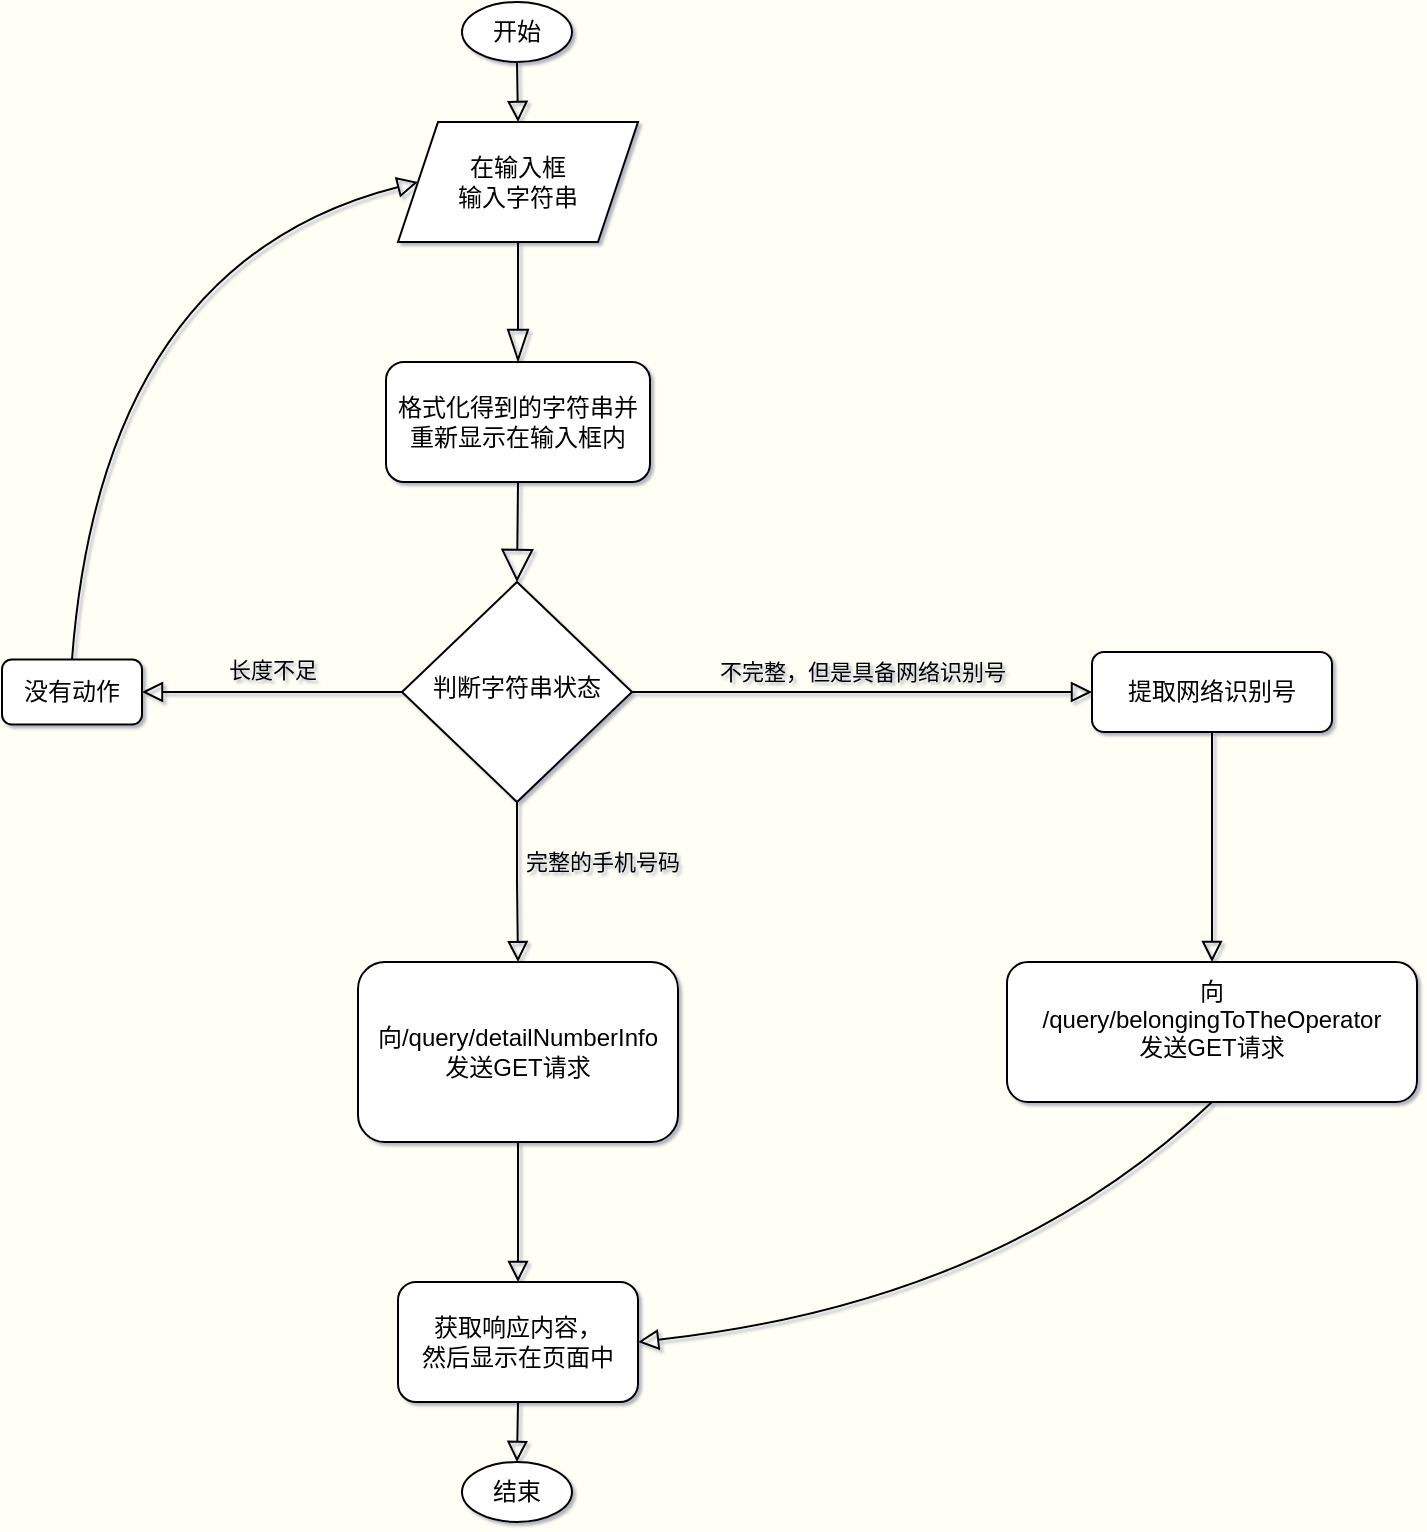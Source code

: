 <mxfile version="21.2.8" type="device">
  <diagram id="C5RBs43oDa-KdzZeNtuy" name="Page-1">
    <mxGraphModel dx="1488" dy="745" grid="1" gridSize="10" guides="1" tooltips="1" connect="1" arrows="1" fold="1" page="1" pageScale="1" pageWidth="827" pageHeight="1169" background="#fffff5" math="0" shadow="1">
      <root>
        <mxCell id="WIyWlLk6GJQsqaUBKTNV-0" />
        <mxCell id="WIyWlLk6GJQsqaUBKTNV-1" parent="WIyWlLk6GJQsqaUBKTNV-0" />
        <mxCell id="WIyWlLk6GJQsqaUBKTNV-4" value="完整的手机号码" style="rounded=0;html=1;jettySize=auto;orthogonalLoop=1;fontSize=11;endArrow=block;endFill=0;endSize=8;strokeWidth=1;shadow=0;labelBackgroundColor=none;edgeStyle=orthogonalEdgeStyle;entryX=0.5;entryY=0;entryDx=0;entryDy=0;" parent="WIyWlLk6GJQsqaUBKTNV-1" source="WIyWlLk6GJQsqaUBKTNV-6" target="QD-HZkgpxTLvtGoNFFKM-11" edge="1">
          <mxGeometry x="-0.255" y="42" relative="1" as="geometry">
            <mxPoint as="offset" />
            <mxPoint x="270" y="610" as="targetPoint" />
          </mxGeometry>
        </mxCell>
        <mxCell id="WIyWlLk6GJQsqaUBKTNV-5" value="不完整，但是具备网络识别号" style="edgeStyle=orthogonalEdgeStyle;rounded=0;html=1;jettySize=auto;orthogonalLoop=1;fontSize=11;endArrow=block;endFill=0;endSize=8;strokeWidth=1;shadow=0;labelBackgroundColor=none;" parent="WIyWlLk6GJQsqaUBKTNV-1" source="WIyWlLk6GJQsqaUBKTNV-6" target="WIyWlLk6GJQsqaUBKTNV-7" edge="1">
          <mxGeometry y="10" relative="1" as="geometry">
            <mxPoint as="offset" />
          </mxGeometry>
        </mxCell>
        <mxCell id="WIyWlLk6GJQsqaUBKTNV-6" value="判断字符串状态" style="rhombus;whiteSpace=wrap;html=1;shadow=0;fontFamily=Helvetica;fontSize=12;align=center;strokeWidth=1;spacing=6;spacingTop=-4;" parent="WIyWlLk6GJQsqaUBKTNV-1" vertex="1">
          <mxGeometry x="290" y="380" width="115" height="110" as="geometry" />
        </mxCell>
        <mxCell id="QD-HZkgpxTLvtGoNFFKM-13" style="edgeStyle=none;curved=1;rounded=0;orthogonalLoop=1;jettySize=auto;html=1;exitX=0.5;exitY=1;exitDx=0;exitDy=0;entryX=0.5;entryY=0;entryDx=0;entryDy=0;endArrow=block;startSize=14;endSize=8;sourcePerimeterSpacing=8;targetPerimeterSpacing=8;labelBackgroundColor=none;endFill=0;strokeWidth=1;shadow=0;" parent="WIyWlLk6GJQsqaUBKTNV-1" source="WIyWlLk6GJQsqaUBKTNV-7" target="QD-HZkgpxTLvtGoNFFKM-12" edge="1">
          <mxGeometry relative="1" as="geometry" />
        </mxCell>
        <mxCell id="WIyWlLk6GJQsqaUBKTNV-7" value="提取网络识别号" style="rounded=1;whiteSpace=wrap;html=1;fontSize=12;glass=0;strokeWidth=1;shadow=0;" parent="WIyWlLk6GJQsqaUBKTNV-1" vertex="1">
          <mxGeometry x="635" y="415" width="120" height="40" as="geometry" />
        </mxCell>
        <mxCell id="QD-HZkgpxTLvtGoNFFKM-9" style="edgeStyle=none;curved=1;rounded=0;orthogonalLoop=1;jettySize=auto;html=1;exitX=0.5;exitY=1;exitDx=0;exitDy=0;entryX=0.5;entryY=0;entryDx=0;entryDy=0;endArrow=block;startSize=14;endSize=14;sourcePerimeterSpacing=8;targetPerimeterSpacing=8;endFill=0;" parent="WIyWlLk6GJQsqaUBKTNV-1" source="QD-HZkgpxTLvtGoNFFKM-0" target="WIyWlLk6GJQsqaUBKTNV-6" edge="1">
          <mxGeometry relative="1" as="geometry" />
        </mxCell>
        <mxCell id="QD-HZkgpxTLvtGoNFFKM-0" value="格式化得到的字符串并重新显示在输入框内" style="rounded=1;whiteSpace=wrap;html=1;" parent="WIyWlLk6GJQsqaUBKTNV-1" vertex="1">
          <mxGeometry x="282" y="270" width="132" height="60" as="geometry" />
        </mxCell>
        <mxCell id="QD-HZkgpxTLvtGoNFFKM-8" value="长度不足" style="edgeStyle=orthogonalEdgeStyle;rounded=0;html=1;jettySize=auto;orthogonalLoop=1;fontSize=11;endArrow=block;endFill=0;endSize=8;strokeWidth=1;shadow=0;labelBackgroundColor=none;exitX=0;exitY=0.5;exitDx=0;exitDy=0;spacing=0;spacingTop=8;entryX=1;entryY=0.5;entryDx=0;entryDy=0;" parent="WIyWlLk6GJQsqaUBKTNV-1" source="WIyWlLk6GJQsqaUBKTNV-6" target="QD-HZkgpxTLvtGoNFFKM-21" edge="1">
          <mxGeometry y="-15" relative="1" as="geometry">
            <mxPoint as="offset" />
            <mxPoint x="180" y="500" as="sourcePoint" />
            <mxPoint x="130" y="435" as="targetPoint" />
          </mxGeometry>
        </mxCell>
        <mxCell id="QD-HZkgpxTLvtGoNFFKM-16" style="edgeStyle=none;curved=1;rounded=0;orthogonalLoop=1;jettySize=auto;html=1;exitX=0.5;exitY=1;exitDx=0;exitDy=0;entryX=0.5;entryY=0;entryDx=0;entryDy=0;endArrow=block;startSize=14;endSize=8;sourcePerimeterSpacing=8;targetPerimeterSpacing=8;labelBackgroundColor=none;endFill=0;strokeWidth=1;shadow=0;" parent="WIyWlLk6GJQsqaUBKTNV-1" source="QD-HZkgpxTLvtGoNFFKM-11" target="QD-HZkgpxTLvtGoNFFKM-15" edge="1">
          <mxGeometry relative="1" as="geometry" />
        </mxCell>
        <mxCell id="QD-HZkgpxTLvtGoNFFKM-11" value="向/query/detailNumberInfo&#xa;发送GET请求" style="rounded=1;whiteSpace=wrap;" parent="WIyWlLk6GJQsqaUBKTNV-1" vertex="1">
          <mxGeometry x="268" y="570" width="160" height="90" as="geometry" />
        </mxCell>
        <mxCell id="QD-HZkgpxTLvtGoNFFKM-17" style="edgeStyle=none;curved=1;rounded=0;orthogonalLoop=1;jettySize=auto;html=1;exitX=0.5;exitY=1;exitDx=0;exitDy=0;entryX=1;entryY=0.5;entryDx=0;entryDy=0;endArrow=block;startSize=14;endSize=8;sourcePerimeterSpacing=8;targetPerimeterSpacing=8;labelBackgroundColor=none;endFill=0;strokeWidth=1;shadow=0;" parent="WIyWlLk6GJQsqaUBKTNV-1" source="QD-HZkgpxTLvtGoNFFKM-12" target="QD-HZkgpxTLvtGoNFFKM-15" edge="1">
          <mxGeometry relative="1" as="geometry">
            <Array as="points">
              <mxPoint x="590" y="740" />
            </Array>
          </mxGeometry>
        </mxCell>
        <mxCell id="QD-HZkgpxTLvtGoNFFKM-12" value="向&#xa;/query/belongingToTheOperator&#xa;发送GET请求&#xa;" style="rounded=1;" parent="WIyWlLk6GJQsqaUBKTNV-1" vertex="1">
          <mxGeometry x="592.5" y="570" width="205" height="70" as="geometry" />
        </mxCell>
        <mxCell id="QD-HZkgpxTLvtGoNFFKM-15" value="获取响应内容，&lt;br&gt;然后显示在页面中" style="rounded=1;whiteSpace=wrap;html=1;" parent="WIyWlLk6GJQsqaUBKTNV-1" vertex="1">
          <mxGeometry x="288" y="730" width="120" height="60" as="geometry" />
        </mxCell>
        <mxCell id="QD-HZkgpxTLvtGoNFFKM-20" style="edgeStyle=none;curved=1;rounded=0;orthogonalLoop=1;jettySize=auto;html=1;exitX=0.5;exitY=1;exitDx=0;exitDy=0;entryX=0.5;entryY=0;entryDx=0;entryDy=0;endArrow=block;startSize=14;endSize=8;sourcePerimeterSpacing=8;targetPerimeterSpacing=8;labelBackgroundColor=none;endFill=0;strokeWidth=1;shadow=0;" parent="WIyWlLk6GJQsqaUBKTNV-1" source="QD-HZkgpxTLvtGoNFFKM-18" target="QD-HZkgpxTLvtGoNFFKM-19" edge="1">
          <mxGeometry relative="1" as="geometry" />
        </mxCell>
        <mxCell id="QD-HZkgpxTLvtGoNFFKM-18" value="开始" style="ellipse;whiteSpace=wrap;html=1;" parent="WIyWlLk6GJQsqaUBKTNV-1" vertex="1">
          <mxGeometry x="320" y="90" width="55" height="30" as="geometry" />
        </mxCell>
        <mxCell id="QD-HZkgpxTLvtGoNFFKM-28" style="edgeStyle=none;curved=1;rounded=0;orthogonalLoop=1;jettySize=auto;html=1;exitX=0.5;exitY=1;exitDx=0;exitDy=0;entryX=0.5;entryY=0;entryDx=0;entryDy=0;endArrow=blockThin;startSize=14;endSize=14;sourcePerimeterSpacing=8;targetPerimeterSpacing=8;endFill=0;" parent="WIyWlLk6GJQsqaUBKTNV-1" source="QD-HZkgpxTLvtGoNFFKM-19" target="QD-HZkgpxTLvtGoNFFKM-0" edge="1">
          <mxGeometry relative="1" as="geometry" />
        </mxCell>
        <mxCell id="QD-HZkgpxTLvtGoNFFKM-19" value="在输入框&lt;br&gt;输入字符串" style="shape=parallelogram;perimeter=parallelogramPerimeter;whiteSpace=wrap;html=1;fixedSize=1;" parent="WIyWlLk6GJQsqaUBKTNV-1" vertex="1">
          <mxGeometry x="288" y="150" width="120" height="60" as="geometry" />
        </mxCell>
        <mxCell id="QD-HZkgpxTLvtGoNFFKM-22" style="edgeStyle=none;orthogonalLoop=1;jettySize=auto;html=1;exitX=0.5;exitY=0;exitDx=0;exitDy=0;entryX=0;entryY=0.5;entryDx=0;entryDy=0;endArrow=block;startSize=14;endSize=8;sourcePerimeterSpacing=8;targetPerimeterSpacing=8;labelBackgroundColor=none;endFill=0;strokeWidth=1;shadow=0;curved=1;" parent="WIyWlLk6GJQsqaUBKTNV-1" source="QD-HZkgpxTLvtGoNFFKM-21" target="QD-HZkgpxTLvtGoNFFKM-19" edge="1">
          <mxGeometry relative="1" as="geometry">
            <Array as="points">
              <mxPoint x="140" y="220" />
            </Array>
          </mxGeometry>
        </mxCell>
        <mxCell id="QD-HZkgpxTLvtGoNFFKM-21" value="没有动作" style="rounded=1;whiteSpace=wrap;html=1;" parent="WIyWlLk6GJQsqaUBKTNV-1" vertex="1">
          <mxGeometry x="90" y="418.75" width="70" height="32.5" as="geometry" />
        </mxCell>
        <mxCell id="QD-HZkgpxTLvtGoNFFKM-24" value="结束" style="ellipse;whiteSpace=wrap;html=1;" parent="WIyWlLk6GJQsqaUBKTNV-1" vertex="1">
          <mxGeometry x="320" y="820" width="55" height="30" as="geometry" />
        </mxCell>
        <mxCell id="QD-HZkgpxTLvtGoNFFKM-25" style="edgeStyle=none;curved=1;rounded=0;orthogonalLoop=1;jettySize=auto;html=1;exitX=0.5;exitY=1;exitDx=0;exitDy=0;entryX=0.5;entryY=0;entryDx=0;entryDy=0;endArrow=block;startSize=14;endSize=8;sourcePerimeterSpacing=8;targetPerimeterSpacing=8;labelBackgroundColor=none;endFill=0;strokeWidth=1;shadow=0;" parent="WIyWlLk6GJQsqaUBKTNV-1" source="QD-HZkgpxTLvtGoNFFKM-15" target="QD-HZkgpxTLvtGoNFFKM-24" edge="1">
          <mxGeometry relative="1" as="geometry">
            <mxPoint x="450" y="870" as="sourcePoint" />
            <mxPoint x="450" y="900" as="targetPoint" />
          </mxGeometry>
        </mxCell>
      </root>
    </mxGraphModel>
  </diagram>
</mxfile>
